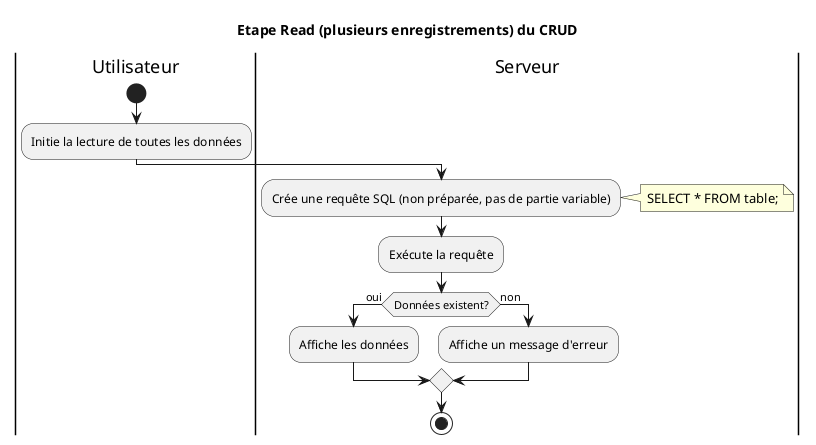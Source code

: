 @startuml
title: Etape Read (plusieurs enregistrements) du CRUD

|Utilisateur|
start
:Initie la lecture de toutes les données;

|Serveur|

:Crée une requête SQL (non préparée, pas de partie variable);
note right
  SELECT * FROM table;
end note
:Exécute la requête;
if (Données existent?) then (oui)
    :Affiche les données;
else (non)
    :Affiche un message d'erreur;
endif

stop
@enduml
